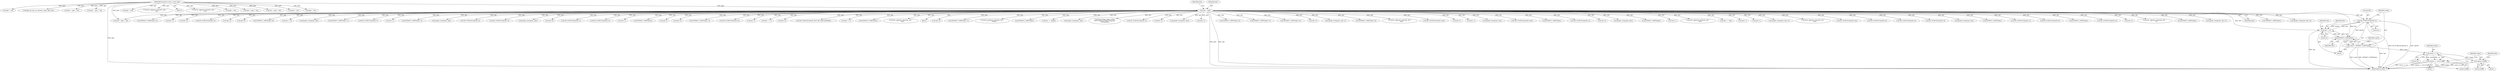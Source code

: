 digraph "0_tcpdump_d10a0f980fe8f9407ab1ffbd612641433ebe175e@array" {
"1000486" [label="(Call,ND_TCHECK2(tptr[0], 4))"];
"1000542" [label="(Call,tptr +=4)"];
"1000493" [label="(Call,EXTRACT_32BITS(tptr))"];
"1000142" [label="(Call,tptr = pptr)"];
"1000128" [label="(MethodParameterIn,const u_char *pptr)"];
"1000486" [label="(Call,ND_TCHECK2(tptr[0], 4))"];
"1000491" [label="(Call,comm = EXTRACT_32BITS(tptr))"];
"1000524" [label="(Call,comm >> 16)"];
"1000523" [label="(Call,(comm >> 16) & 0xffff)"];
"1000529" [label="(Call,comm & 0xffff)"];
"1002668" [label="(Call,EXTRACT_32BITS(tptr))"];
"1000347" [label="(Call,ND_TCHECK2(tptr[0], 4))"];
"1002354" [label="(Call,tptr+3)"];
"1002378" [label="(Call,print_unknown_data(ndo, tptr, \"\n\t      \", 8))"];
"1000146" [label="(Identifier,tlen)"];
"1002848" [label="(Call,EXTRACT_32BITS(tptr))"];
"1002298" [label="(Call,ipaddr_string(ndo, tptr+2))"];
"1000144" [label="(Identifier,pptr)"];
"1000406" [label="(Call,EXTRACT_16BITS(tptr))"];
"1000484" [label="(Block,)"];
"1002909" [label="(Call,print_unknown_data(ndo, pptr, \"\n\t    \", len))"];
"1000208" [label="(Call,pptr + len)"];
"1002203" [label="(Call,ipaddr_string(ndo, tptr+4))"];
"1000530" [label="(Identifier,comm)"];
"1002431" [label="(Call,EXTRACT_24BITS(tptr+2))"];
"1002195" [label="(Call,tptr+2)"];
"1002200" [label="(Call,tptr+4)"];
"1001691" [label="(Call,tptr < pptr + len)"];
"1002505" [label="(Call,ND_TCHECK2(tptr[0], 8))"];
"1002257" [label="(Call,tptr+2)"];
"1002308" [label="(Call,tptr+6)"];
"1000128" [label="(MethodParameterIn,const u_char *pptr)"];
"1002224" [label="(Call,EXTRACT_16BITS(tptr+6))"];
"1001167" [label="(Call,tptr < pptr + len)"];
"1002387" [label="(Call,tptr +=8)"];
"1002516" [label="(Call,ipaddr_string(ndo, tptr))"];
"1001169" [label="(Call,pptr + len)"];
"1001693" [label="(Call,pptr + len)"];
"1001625" [label="(Call,pptr + len)"];
"1002581" [label="(Call,EXTRACT_16BITS(tptr+1))"];
"1000526" [label="(Literal,16)"];
"1000200" [label="(Call,bgp_attr_get_as_size(ndo, atype, pptr, len))"];
"1001623" [label="(Call,tptr = pptr + len)"];
"1000522" [label="(Block,)"];
"1002395" [label="(Call,ND_TCHECK2(tptr[0], 5))"];
"1000491" [label="(Call,comm = EXTRACT_32BITS(tptr))"];
"1002286" [label="(Call,tptr+2)"];
"1000494" [label="(Identifier,tptr)"];
"1000143" [label="(Identifier,tptr)"];
"1002194" [label="(Call,EXTRACT_16BITS(tptr+2))"];
"1000598" [label="(Call,ipaddr_string(ndo, tptr))"];
"1002489" [label="(Call,ND_TCHECK2(tptr[0], 4))"];
"1000493" [label="(Call,EXTRACT_32BITS(tptr))"];
"1000557" [label="(Call,ND_TCHECK2(tptr[0], 4))"];
"1002119" [label="(Call,tptr = pptr + len)"];
"1002536" [label="(Call,ipaddr_string(ndo, tptr))"];
"1002325" [label="(Call,tptr+6)"];
"1002151" [label="(Call,ND_TCHECK2(tptr[0], 2))"];
"1000206" [label="(Call,tptr < pptr + len)"];
"1000587" [label="(Call,ND_TCHECK2(tptr[0], 4))"];
"1002349" [label="(Call,tptr+2)"];
"1000622" [label="(Call,EXTRACT_16BITS(tptr))"];
"1000487" [label="(Call,tptr[0])"];
"1002091" [label="(Call,tptr-3)"];
"1002358" [label="(Call,tptr+4)"];
"1002242" [label="(Call,EXTRACT_32BITS(tptr+2))"];
"1000445" [label="(Call,ND_TCHECK2(tptr[0], 8))"];
"1002221" [label="(Call,tptr+2)"];
"1002585" [label="(Call,tptr += 3)"];
"1002205" [label="(Call,tptr+4)"];
"1001640" [label="(Call,ND_TCHECK2(tptr[0], BGP_MP_NLRI_MINSIZE))"];
"1002436" [label="(Call,tptr +=5)"];
"1000544" [label="(Literal,4)"];
"1000426" [label="(Call,EXTRACT_32BITS(tptr))"];
"1001092" [label="(Call,print_unknown_data(ndo, tptr, \"\n\t    \", tlen))"];
"1000529" [label="(Call,comm & 0xffff)"];
"1000130" [label="(Block,)"];
"1000482" [label="(Identifier,tlen)"];
"1002225" [label="(Call,tptr+6)"];
"1002368" [label="(Call,EXTRACT_16BITS(tptr+2))"];
"1002635" [label="(Call,print_unknown_data(ndo, tptr,\"\n\t      \", length))"];
"1000357" [label="(Call,EXTRACT_32BITS(tptr))"];
"1002640" [label="(Call,tptr += length)"];
"1002499" [label="(Call,ipaddr_string(ndo, tptr))"];
"1000170" [label="(Call,tok2str(bgp_origin_values,\n\t\t\t\t\t\t\"Unknown Origin Typecode\",\n\t\t\t\t\t\ttptr[0]))"];
"1002648" [label="(Call,ND_TCHECK2(tptr[0], 4))"];
"1000523" [label="(Call,(comm >> 16) & 0xffff)"];
"1002369" [label="(Call,tptr+2)"];
"1000331" [label="(Call,ipaddr_string(ndo, tptr))"];
"1002300" [label="(Call,tptr+2)"];
"1002919" [label="(MethodReturn,RET)"];
"1000492" [label="(Identifier,comm)"];
"1002357" [label="(Call,EXTRACT_16BITS(tptr+4))"];
"1002256" [label="(Call,EXTRACT_32BITS(tptr+2))"];
"1000525" [label="(Identifier,comm)"];
"1002199" [label="(Call,EXTRACT_32BITS(tptr+4))"];
"1002331" [label="(Call,tptr+6)"];
"1002284" [label="(Call,ipaddr_string(ndo, tptr+2))"];
"1002246" [label="(Call,EXTRACT_16BITS(tptr+6))"];
"1000543" [label="(Identifier,tptr)"];
"1000682" [label="(Call,print_unknown_data(ndo, tptr, \"\n\t    \", tlen))"];
"1000527" [label="(Literal,0xffff)"];
"1001073" [label="(Call,ND_TCHECK2(tptr[0], tlen))"];
"1002243" [label="(Call,tptr+2)"];
"1002582" [label="(Call,tptr+1)"];
"1002121" [label="(Call,pptr + len)"];
"1002479" [label="(Call,ipaddr_string(ndo, tptr))"];
"1000663" [label="(Call,ND_TCHECK2(tptr[0], tlen))"];
"1002158" [label="(Call,EXTRACT_16BITS(tptr))"];
"1000531" [label="(Literal,0xffff)"];
"1000142" [label="(Call,tptr = pptr)"];
"1000615" [label="(Call,ND_TCHECK2(tptr[0], 3))"];
"1002247" [label="(Call,tptr+6)"];
"1000567" [label="(Call,ipaddr_string(ndo, tptr))"];
"1001647" [label="(Call,EXTRACT_16BITS(tptr))"];
"1002432" [label="(Call,tptr+2)"];
"1000542" [label="(Call,tptr +=4)"];
"1002552" [label="(Call,print_unknown_data(ndo, tptr, \"\n\t      \", tlen))"];
"1001097" [label="(Call,tptr += tlen)"];
"1002315" [label="(Call,tptr+7)"];
"1002403" [label="(Call,tptr+1)"];
"1000496" [label="(Identifier,comm)"];
"1002219" [label="(Call,ipaddr_string(ndo, tptr+2))"];
"1000486" [label="(Call,ND_TCHECK2(tptr[0], 4))"];
"1001615" [label="(Call,print_unknown_data(ndo, tptr, \"\n\t    \", tlen))"];
"1000385" [label="(Call,ND_TCHECK2(tptr[0], len))"];
"1000524" [label="(Call,comm >> 16)"];
"1000490" [label="(Literal,4)"];
"1002468" [label="(Call,ND_TCHECK2(tptr[0], 8))"];
"1000321" [label="(Call,ND_TCHECK2(tptr[0], 4))"];
"1002447" [label="(Call,ND_TCHECK2(tptr[0], 8))"];
"1000534" [label="(Identifier,tlen)"];
"1002458" [label="(Call,ipaddr_string(ndo, tptr))"];
"1000461" [label="(Call,EXTRACT_32BITS(tptr))"];
"1000528" [label="(Block,)"];
"1002570" [label="(Call,ND_TCHECK2(tptr[0], 3))"];
"1002890" [label="(Call,print_unknown_data(ndo, pptr, \"\n\t    \", len))"];
"1002525" [label="(Call,ND_TCHECK2(tptr[0], 8))"];
"1000486" -> "1000484"  [label="AST: "];
"1000486" -> "1000490"  [label="CFG: "];
"1000487" -> "1000486"  [label="AST: "];
"1000490" -> "1000486"  [label="AST: "];
"1000492" -> "1000486"  [label="CFG: "];
"1000486" -> "1002919"  [label="DDG: ND_TCHECK2(tptr[0], 4)"];
"1000486" -> "1002919"  [label="DDG: tptr[0]"];
"1000542" -> "1000486"  [label="DDG: tptr"];
"1000142" -> "1000486"  [label="DDG: tptr"];
"1000486" -> "1000493"  [label="DDG: tptr[0]"];
"1000486" -> "1000542"  [label="DDG: tptr[0]"];
"1000542" -> "1000484"  [label="AST: "];
"1000542" -> "1000544"  [label="CFG: "];
"1000543" -> "1000542"  [label="AST: "];
"1000544" -> "1000542"  [label="AST: "];
"1000482" -> "1000542"  [label="CFG: "];
"1000542" -> "1002919"  [label="DDG: tptr"];
"1000542" -> "1000493"  [label="DDG: tptr"];
"1000493" -> "1000542"  [label="DDG: tptr"];
"1000142" -> "1000542"  [label="DDG: tptr"];
"1000493" -> "1000491"  [label="AST: "];
"1000493" -> "1000494"  [label="CFG: "];
"1000494" -> "1000493"  [label="AST: "];
"1000491" -> "1000493"  [label="CFG: "];
"1000493" -> "1002919"  [label="DDG: tptr"];
"1000493" -> "1000491"  [label="DDG: tptr"];
"1000142" -> "1000493"  [label="DDG: tptr"];
"1000142" -> "1000130"  [label="AST: "];
"1000142" -> "1000144"  [label="CFG: "];
"1000143" -> "1000142"  [label="AST: "];
"1000144" -> "1000142"  [label="AST: "];
"1000146" -> "1000142"  [label="CFG: "];
"1000142" -> "1002919"  [label="DDG: pptr"];
"1000142" -> "1002919"  [label="DDG: tptr"];
"1000128" -> "1000142"  [label="DDG: pptr"];
"1000142" -> "1000170"  [label="DDG: tptr"];
"1000142" -> "1000206"  [label="DDG: tptr"];
"1000142" -> "1000321"  [label="DDG: tptr"];
"1000142" -> "1000331"  [label="DDG: tptr"];
"1000142" -> "1000347"  [label="DDG: tptr"];
"1000142" -> "1000357"  [label="DDG: tptr"];
"1000142" -> "1000385"  [label="DDG: tptr"];
"1000142" -> "1000406"  [label="DDG: tptr"];
"1000142" -> "1000426"  [label="DDG: tptr"];
"1000142" -> "1000445"  [label="DDG: tptr"];
"1000142" -> "1000461"  [label="DDG: tptr"];
"1000142" -> "1000557"  [label="DDG: tptr"];
"1000142" -> "1000567"  [label="DDG: tptr"];
"1000142" -> "1000587"  [label="DDG: tptr"];
"1000142" -> "1000598"  [label="DDG: tptr"];
"1000142" -> "1000615"  [label="DDG: tptr"];
"1000142" -> "1000622"  [label="DDG: tptr"];
"1000142" -> "1000663"  [label="DDG: tptr"];
"1000142" -> "1000682"  [label="DDG: tptr"];
"1000142" -> "1001073"  [label="DDG: tptr"];
"1000142" -> "1001092"  [label="DDG: tptr"];
"1000142" -> "1001097"  [label="DDG: tptr"];
"1000142" -> "1001615"  [label="DDG: tptr"];
"1000142" -> "1001640"  [label="DDG: tptr"];
"1000142" -> "1001647"  [label="DDG: tptr"];
"1000142" -> "1002091"  [label="DDG: tptr"];
"1000142" -> "1002151"  [label="DDG: tptr"];
"1000142" -> "1002158"  [label="DDG: tptr"];
"1000142" -> "1002194"  [label="DDG: tptr"];
"1000142" -> "1002195"  [label="DDG: tptr"];
"1000142" -> "1002199"  [label="DDG: tptr"];
"1000142" -> "1002200"  [label="DDG: tptr"];
"1000142" -> "1002203"  [label="DDG: tptr"];
"1000142" -> "1002205"  [label="DDG: tptr"];
"1000142" -> "1002219"  [label="DDG: tptr"];
"1000142" -> "1002221"  [label="DDG: tptr"];
"1000142" -> "1002224"  [label="DDG: tptr"];
"1000142" -> "1002225"  [label="DDG: tptr"];
"1000142" -> "1002242"  [label="DDG: tptr"];
"1000142" -> "1002243"  [label="DDG: tptr"];
"1000142" -> "1002246"  [label="DDG: tptr"];
"1000142" -> "1002247"  [label="DDG: tptr"];
"1000142" -> "1002256"  [label="DDG: tptr"];
"1000142" -> "1002257"  [label="DDG: tptr"];
"1000142" -> "1002284"  [label="DDG: tptr"];
"1000142" -> "1002286"  [label="DDG: tptr"];
"1000142" -> "1002298"  [label="DDG: tptr"];
"1000142" -> "1002300"  [label="DDG: tptr"];
"1000142" -> "1002308"  [label="DDG: tptr"];
"1000142" -> "1002315"  [label="DDG: tptr"];
"1000142" -> "1002325"  [label="DDG: tptr"];
"1000142" -> "1002331"  [label="DDG: tptr"];
"1000142" -> "1002349"  [label="DDG: tptr"];
"1000142" -> "1002354"  [label="DDG: tptr"];
"1000142" -> "1002357"  [label="DDG: tptr"];
"1000142" -> "1002358"  [label="DDG: tptr"];
"1000142" -> "1002368"  [label="DDG: tptr"];
"1000142" -> "1002369"  [label="DDG: tptr"];
"1000142" -> "1002378"  [label="DDG: tptr"];
"1000142" -> "1002387"  [label="DDG: tptr"];
"1000142" -> "1002395"  [label="DDG: tptr"];
"1000142" -> "1002403"  [label="DDG: tptr"];
"1000142" -> "1002431"  [label="DDG: tptr"];
"1000142" -> "1002432"  [label="DDG: tptr"];
"1000142" -> "1002436"  [label="DDG: tptr"];
"1000142" -> "1002447"  [label="DDG: tptr"];
"1000142" -> "1002458"  [label="DDG: tptr"];
"1000142" -> "1002468"  [label="DDG: tptr"];
"1000142" -> "1002479"  [label="DDG: tptr"];
"1000142" -> "1002489"  [label="DDG: tptr"];
"1000142" -> "1002499"  [label="DDG: tptr"];
"1000142" -> "1002505"  [label="DDG: tptr"];
"1000142" -> "1002516"  [label="DDG: tptr"];
"1000142" -> "1002525"  [label="DDG: tptr"];
"1000142" -> "1002536"  [label="DDG: tptr"];
"1000142" -> "1002552"  [label="DDG: tptr"];
"1000142" -> "1002570"  [label="DDG: tptr"];
"1000142" -> "1002581"  [label="DDG: tptr"];
"1000142" -> "1002582"  [label="DDG: tptr"];
"1000142" -> "1002585"  [label="DDG: tptr"];
"1000142" -> "1002635"  [label="DDG: tptr"];
"1000142" -> "1002640"  [label="DDG: tptr"];
"1000142" -> "1002648"  [label="DDG: tptr"];
"1000142" -> "1002668"  [label="DDG: tptr"];
"1000142" -> "1002848"  [label="DDG: tptr"];
"1000128" -> "1000125"  [label="AST: "];
"1000128" -> "1002919"  [label="DDG: pptr"];
"1000128" -> "1000200"  [label="DDG: pptr"];
"1000128" -> "1000206"  [label="DDG: pptr"];
"1000128" -> "1000208"  [label="DDG: pptr"];
"1000128" -> "1001167"  [label="DDG: pptr"];
"1000128" -> "1001169"  [label="DDG: pptr"];
"1000128" -> "1001623"  [label="DDG: pptr"];
"1000128" -> "1001625"  [label="DDG: pptr"];
"1000128" -> "1001691"  [label="DDG: pptr"];
"1000128" -> "1001693"  [label="DDG: pptr"];
"1000128" -> "1002119"  [label="DDG: pptr"];
"1000128" -> "1002121"  [label="DDG: pptr"];
"1000128" -> "1002890"  [label="DDG: pptr"];
"1000128" -> "1002909"  [label="DDG: pptr"];
"1000491" -> "1000484"  [label="AST: "];
"1000492" -> "1000491"  [label="AST: "];
"1000496" -> "1000491"  [label="CFG: "];
"1000491" -> "1002919"  [label="DDG: EXTRACT_32BITS(tptr)"];
"1000491" -> "1002919"  [label="DDG: comm"];
"1000491" -> "1000524"  [label="DDG: comm"];
"1000524" -> "1000523"  [label="AST: "];
"1000524" -> "1000526"  [label="CFG: "];
"1000525" -> "1000524"  [label="AST: "];
"1000526" -> "1000524"  [label="AST: "];
"1000527" -> "1000524"  [label="CFG: "];
"1000524" -> "1000523"  [label="DDG: comm"];
"1000524" -> "1000523"  [label="DDG: 16"];
"1000524" -> "1000529"  [label="DDG: comm"];
"1000523" -> "1000522"  [label="AST: "];
"1000523" -> "1000527"  [label="CFG: "];
"1000527" -> "1000523"  [label="AST: "];
"1000530" -> "1000523"  [label="CFG: "];
"1000523" -> "1002919"  [label="DDG: comm >> 16"];
"1000523" -> "1002919"  [label="DDG: (comm >> 16) & 0xffff"];
"1000529" -> "1000528"  [label="AST: "];
"1000529" -> "1000531"  [label="CFG: "];
"1000530" -> "1000529"  [label="AST: "];
"1000531" -> "1000529"  [label="AST: "];
"1000534" -> "1000529"  [label="CFG: "];
"1000529" -> "1002919"  [label="DDG: comm"];
"1000529" -> "1002919"  [label="DDG: comm & 0xffff"];
}
